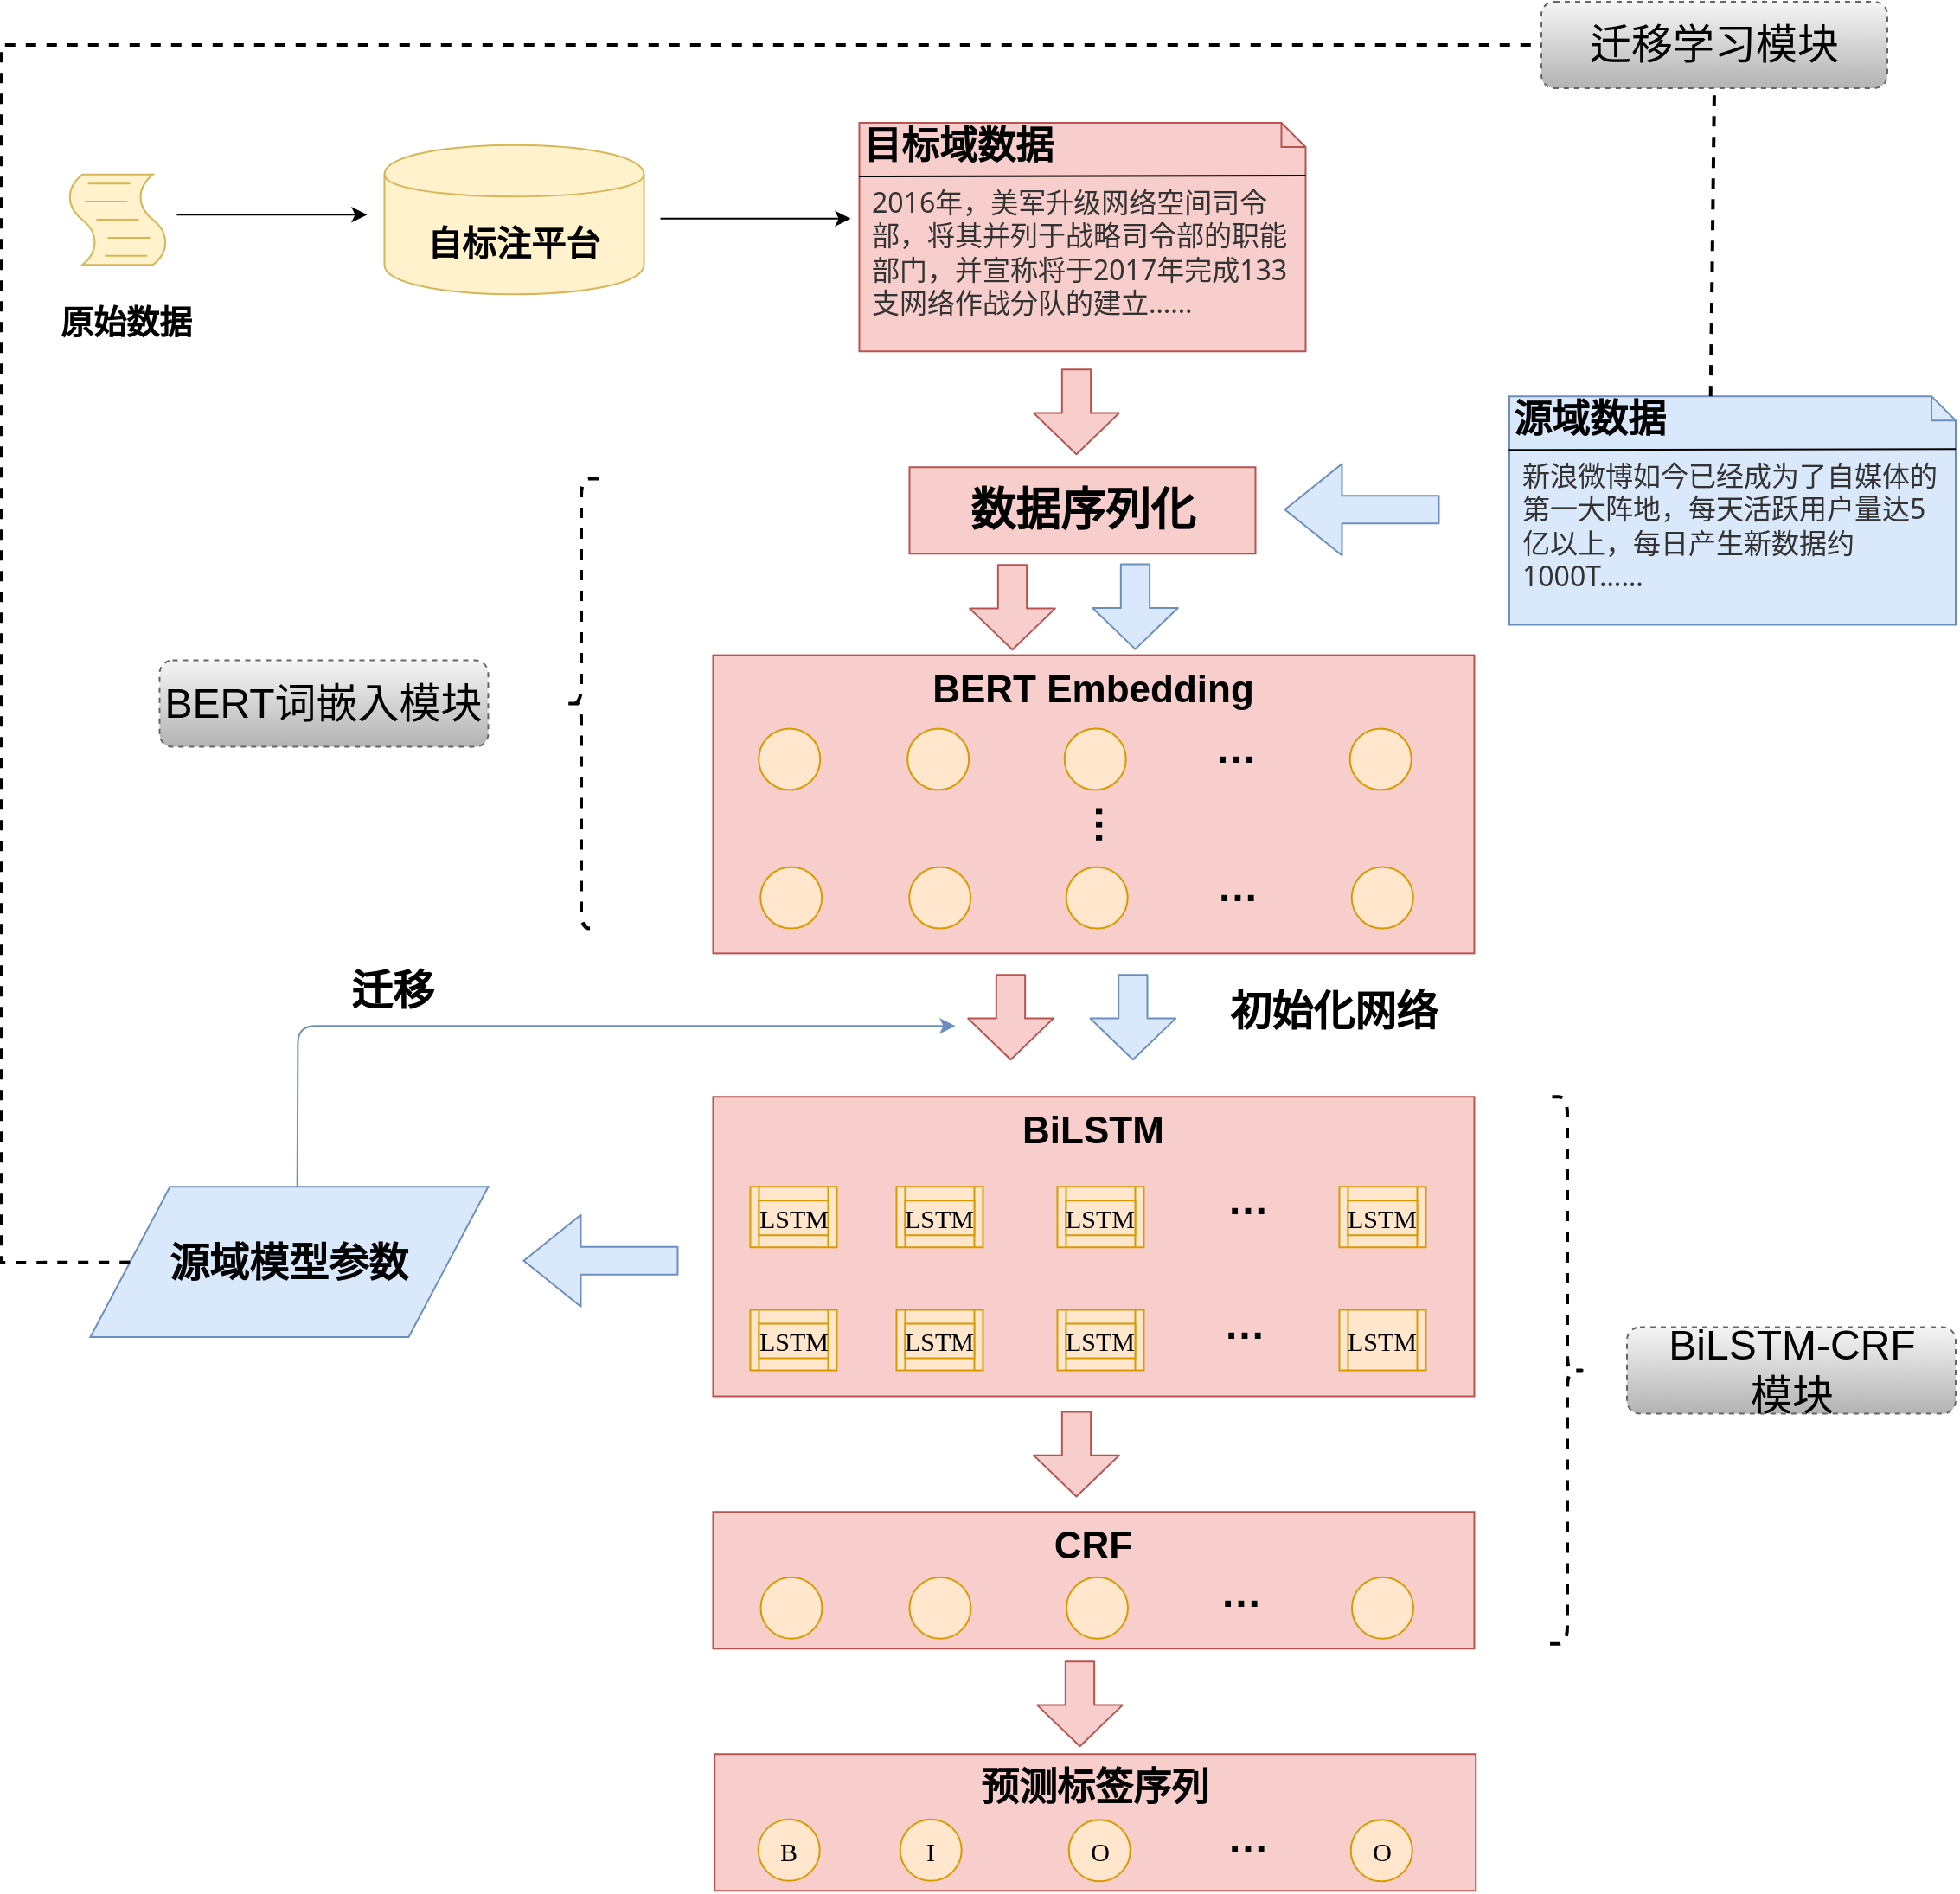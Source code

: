 <mxfile version="13.7.1" type="github">
  <diagram id="_dh3uFdQdFFy7gmEmrhb" name="第 1 页">
    <mxGraphModel dx="2318" dy="1227" grid="1" gridSize="10" guides="1" tooltips="1" connect="1" arrows="1" fold="1" page="1" pageScale="1" pageWidth="1150" pageHeight="1150" math="0" shadow="0">
      <root>
        <mxCell id="0" />
        <mxCell id="1" parent="0" />
        <mxCell id="FxIcAEctN6eVur0ZjvxM-1" value="BiLSTM" style="rounded=0;whiteSpace=wrap;html=1;fontSize=22;verticalAlign=top;fillColor=#f8cecc;strokeColor=#b85450;fontStyle=1" vertex="1" parent="1">
          <mxGeometry x="421.24" y="640.13" width="440" height="173.12" as="geometry" />
        </mxCell>
        <mxCell id="FxIcAEctN6eVur0ZjvxM-2" value="" style="shape=mxgraph.bpmn.script_task;html=1;outlineConnect=0;fillColor=#fff2cc;strokeColor=#d6b656;" vertex="1" parent="1">
          <mxGeometry x="47" y="106.88" width="60" height="52.25" as="geometry" />
        </mxCell>
        <mxCell id="FxIcAEctN6eVur0ZjvxM-3" value="CRF" style="rounded=0;whiteSpace=wrap;html=1;fontSize=22;verticalAlign=top;fillColor=#f8cecc;strokeColor=#b85450;fontStyle=1" vertex="1" parent="1">
          <mxGeometry x="421.24" y="880.13" width="440" height="79" as="geometry" />
        </mxCell>
        <mxCell id="FxIcAEctN6eVur0ZjvxM-4" value="" style="shape=process;whiteSpace=wrap;html=1;backgroundOutline=1;labelBackgroundColor=none;fontFamily=Georgia;fontSize=20;fillColor=#ffe6cc;strokeColor=#d79b00;" vertex="1" parent="1">
          <mxGeometry x="442.74" y="763.25" width="50" height="35" as="geometry" />
        </mxCell>
        <mxCell id="FxIcAEctN6eVur0ZjvxM-5" value="LSTM" style="text;html=1;strokeColor=#d79b00;fillColor=#ffe6cc;align=center;verticalAlign=middle;whiteSpace=wrap;rounded=0;labelBackgroundColor=none;fontFamily=Georgia;fontSize=15;" vertex="1" parent="1">
          <mxGeometry x="447.74" y="771.25" width="40" height="20" as="geometry" />
        </mxCell>
        <mxCell id="FxIcAEctN6eVur0ZjvxM-6" value="" style="shape=process;whiteSpace=wrap;html=1;backgroundOutline=1;labelBackgroundColor=none;fontFamily=Georgia;fontSize=20;fillColor=#ffe6cc;strokeColor=#d79b00;" vertex="1" parent="1">
          <mxGeometry x="442.74" y="692.13" width="50" height="35" as="geometry" />
        </mxCell>
        <mxCell id="FxIcAEctN6eVur0ZjvxM-7" value="LSTM" style="text;html=1;strokeColor=#d79b00;fillColor=#ffe6cc;align=center;verticalAlign=middle;whiteSpace=wrap;rounded=0;labelBackgroundColor=none;fontFamily=Georgia;fontSize=15;" vertex="1" parent="1">
          <mxGeometry x="447.74" y="700.13" width="40" height="20" as="geometry" />
        </mxCell>
        <mxCell id="FxIcAEctN6eVur0ZjvxM-8" value="" style="shape=process;whiteSpace=wrap;html=1;backgroundOutline=1;labelBackgroundColor=none;fontFamily=Georgia;fontSize=20;fillColor=#ffe6cc;strokeColor=#d79b00;" vertex="1" parent="1">
          <mxGeometry x="527.24" y="763.25" width="50" height="35" as="geometry" />
        </mxCell>
        <mxCell id="FxIcAEctN6eVur0ZjvxM-9" value="LSTM" style="text;html=1;strokeColor=#d79b00;fillColor=#ffe6cc;align=center;verticalAlign=middle;whiteSpace=wrap;rounded=0;labelBackgroundColor=none;fontFamily=Georgia;fontSize=15;" vertex="1" parent="1">
          <mxGeometry x="532.24" y="771.25" width="40" height="20" as="geometry" />
        </mxCell>
        <mxCell id="FxIcAEctN6eVur0ZjvxM-10" value="" style="shape=process;whiteSpace=wrap;html=1;backgroundOutline=1;labelBackgroundColor=none;fontFamily=Georgia;fontSize=20;fillColor=#ffe6cc;strokeColor=#d79b00;" vertex="1" parent="1">
          <mxGeometry x="527.24" y="692.13" width="50" height="35" as="geometry" />
        </mxCell>
        <mxCell id="FxIcAEctN6eVur0ZjvxM-11" value="LSTM" style="text;html=1;strokeColor=#d79b00;fillColor=#ffe6cc;align=center;verticalAlign=middle;whiteSpace=wrap;rounded=0;labelBackgroundColor=none;fontFamily=Georgia;fontSize=15;" vertex="1" parent="1">
          <mxGeometry x="532.24" y="700.13" width="40" height="20" as="geometry" />
        </mxCell>
        <mxCell id="FxIcAEctN6eVur0ZjvxM-12" value="" style="shape=process;whiteSpace=wrap;html=1;backgroundOutline=1;labelBackgroundColor=none;fontFamily=Georgia;fontSize=20;fillColor=#ffe6cc;strokeColor=#d79b00;" vertex="1" parent="1">
          <mxGeometry x="620.24" y="763.25" width="50" height="35" as="geometry" />
        </mxCell>
        <mxCell id="FxIcAEctN6eVur0ZjvxM-13" value="LSTM" style="text;html=1;strokeColor=#d79b00;fillColor=#ffe6cc;align=center;verticalAlign=middle;whiteSpace=wrap;rounded=0;labelBackgroundColor=none;fontFamily=Georgia;fontSize=15;" vertex="1" parent="1">
          <mxGeometry x="625.24" y="771.25" width="40" height="20" as="geometry" />
        </mxCell>
        <mxCell id="FxIcAEctN6eVur0ZjvxM-14" value="" style="shape=process;whiteSpace=wrap;html=1;backgroundOutline=1;labelBackgroundColor=none;fontFamily=Georgia;fontSize=20;fillColor=#ffe6cc;strokeColor=#d79b00;" vertex="1" parent="1">
          <mxGeometry x="620.24" y="692.13" width="50" height="35" as="geometry" />
        </mxCell>
        <mxCell id="FxIcAEctN6eVur0ZjvxM-15" value="LSTM" style="text;html=1;strokeColor=#d79b00;fillColor=#ffe6cc;align=center;verticalAlign=middle;whiteSpace=wrap;rounded=0;labelBackgroundColor=none;fontFamily=Georgia;fontSize=15;" vertex="1" parent="1">
          <mxGeometry x="625.24" y="700.13" width="40" height="20" as="geometry" />
        </mxCell>
        <mxCell id="FxIcAEctN6eVur0ZjvxM-16" value="" style="shape=process;whiteSpace=wrap;html=1;backgroundOutline=1;labelBackgroundColor=none;fontFamily=Georgia;fontSize=20;fillColor=#ffe6cc;strokeColor=#d79b00;" vertex="1" parent="1">
          <mxGeometry x="783.24" y="763.25" width="50" height="35" as="geometry" />
        </mxCell>
        <mxCell id="FxIcAEctN6eVur0ZjvxM-17" value="LSTM" style="text;html=1;strokeColor=none;fillColor=none;align=center;verticalAlign=middle;whiteSpace=wrap;rounded=0;labelBackgroundColor=none;fontFamily=Georgia;fontSize=15;" vertex="1" parent="1">
          <mxGeometry x="788.24" y="771.25" width="40" height="20" as="geometry" />
        </mxCell>
        <mxCell id="FxIcAEctN6eVur0ZjvxM-18" value="" style="shape=process;whiteSpace=wrap;html=1;backgroundOutline=1;labelBackgroundColor=none;fontFamily=Georgia;fontSize=20;fillColor=#ffe6cc;strokeColor=#d79b00;" vertex="1" parent="1">
          <mxGeometry x="783.24" y="692.13" width="50" height="35" as="geometry" />
        </mxCell>
        <mxCell id="FxIcAEctN6eVur0ZjvxM-19" value="LSTM" style="text;html=1;strokeColor=#d79b00;fillColor=#ffe6cc;align=center;verticalAlign=middle;whiteSpace=wrap;rounded=0;labelBackgroundColor=none;fontFamily=Georgia;fontSize=15;" vertex="1" parent="1">
          <mxGeometry x="788.24" y="700.13" width="40" height="20" as="geometry" />
        </mxCell>
        <mxCell id="FxIcAEctN6eVur0ZjvxM-20" value="…" style="text;strokeColor=none;fillColor=none;html=1;fontSize=24;fontStyle=1;verticalAlign=middle;align=center;labelBackgroundColor=none;" vertex="1" parent="1">
          <mxGeometry x="677.74" y="752.25" width="100" height="40" as="geometry" />
        </mxCell>
        <mxCell id="FxIcAEctN6eVur0ZjvxM-21" value="…" style="text;strokeColor=none;fillColor=none;html=1;fontSize=24;fontStyle=1;verticalAlign=middle;align=center;labelBackgroundColor=none;" vertex="1" parent="1">
          <mxGeometry x="679.74" y="680.13" width="100" height="40" as="geometry" />
        </mxCell>
        <mxCell id="FxIcAEctN6eVur0ZjvxM-22" value="预测标签序列" style="rounded=0;whiteSpace=wrap;html=1;fontSize=22;verticalAlign=top;fillColor=#f8cecc;strokeColor=#b85450;fontStyle=1" vertex="1" parent="1">
          <mxGeometry x="422.11" y="1020.13" width="440" height="79" as="geometry" />
        </mxCell>
        <mxCell id="FxIcAEctN6eVur0ZjvxM-23" value="" style="ellipse;whiteSpace=wrap;html=1;aspect=fixed;labelBackgroundColor=none;fontFamily=Georgia;fontSize=15;fillColor=#ffe6cc;strokeColor=#d79b00;" vertex="1" parent="1">
          <mxGeometry x="447.36" y="1057.88" width="35.5" height="35.5" as="geometry" />
        </mxCell>
        <mxCell id="FxIcAEctN6eVur0ZjvxM-24" value="B" style="text;html=1;strokeColor=none;fillColor=none;align=center;verticalAlign=middle;whiteSpace=wrap;rounded=0;labelBackgroundColor=none;fontFamily=Georgia;fontSize=15;" vertex="1" parent="1">
          <mxGeometry x="445.11" y="1066.13" width="40" height="20" as="geometry" />
        </mxCell>
        <mxCell id="FxIcAEctN6eVur0ZjvxM-25" value="" style="ellipse;whiteSpace=wrap;html=1;aspect=fixed;labelBackgroundColor=none;fontFamily=Georgia;fontSize=15;fillColor=#ffe6cc;strokeColor=#d79b00;" vertex="1" parent="1">
          <mxGeometry x="529.36" y="1057.88" width="35.5" height="35.5" as="geometry" />
        </mxCell>
        <mxCell id="FxIcAEctN6eVur0ZjvxM-26" value="I" style="text;html=1;strokeColor=none;fillColor=none;align=center;verticalAlign=middle;whiteSpace=wrap;rounded=0;labelBackgroundColor=none;fontFamily=Georgia;fontSize=15;" vertex="1" parent="1">
          <mxGeometry x="527.11" y="1066.13" width="40" height="20" as="geometry" />
        </mxCell>
        <mxCell id="FxIcAEctN6eVur0ZjvxM-27" value="" style="ellipse;whiteSpace=wrap;html=1;aspect=fixed;labelBackgroundColor=none;fontFamily=Georgia;fontSize=15;fillColor=#ffe6cc;strokeColor=#d79b00;" vertex="1" parent="1">
          <mxGeometry x="626.86" y="1058.13" width="35.5" height="35.5" as="geometry" />
        </mxCell>
        <mxCell id="FxIcAEctN6eVur0ZjvxM-28" value="O" style="text;html=1;strokeColor=none;fillColor=none;align=center;verticalAlign=middle;whiteSpace=wrap;rounded=0;labelBackgroundColor=none;fontFamily=Georgia;fontSize=15;" vertex="1" parent="1">
          <mxGeometry x="624.61" y="1066.38" width="40" height="20" as="geometry" />
        </mxCell>
        <mxCell id="FxIcAEctN6eVur0ZjvxM-29" value="" style="ellipse;whiteSpace=wrap;html=1;aspect=fixed;labelBackgroundColor=none;fontFamily=Georgia;fontSize=15;fillColor=#ffe6cc;strokeColor=#d79b00;" vertex="1" parent="1">
          <mxGeometry x="789.86" y="1058.13" width="35.5" height="35.5" as="geometry" />
        </mxCell>
        <mxCell id="FxIcAEctN6eVur0ZjvxM-30" value="O" style="text;html=1;strokeColor=none;fillColor=none;align=center;verticalAlign=middle;whiteSpace=wrap;rounded=0;labelBackgroundColor=none;fontFamily=Georgia;fontSize=15;" vertex="1" parent="1">
          <mxGeometry x="787.61" y="1066.38" width="40" height="20" as="geometry" />
        </mxCell>
        <mxCell id="FxIcAEctN6eVur0ZjvxM-31" value="自标注平台" style="shape=cylinder;whiteSpace=wrap;html=1;boundedLbl=1;backgroundOutline=1;labelBackgroundColor=none;fontFamily=Georgia;fontSize=20;fontStyle=1;fillColor=#fff2cc;strokeColor=#d6b656;" vertex="1" parent="1">
          <mxGeometry x="231.24" y="89.88" width="150" height="86.25" as="geometry" />
        </mxCell>
        <mxCell id="FxIcAEctN6eVur0ZjvxM-32" value="…" style="text;strokeColor=none;fillColor=none;html=1;fontSize=24;fontStyle=1;verticalAlign=middle;align=center;labelBackgroundColor=none;" vertex="1" parent="1">
          <mxGeometry x="679.61" y="1048.63" width="100" height="40" as="geometry" />
        </mxCell>
        <mxCell id="FxIcAEctN6eVur0ZjvxM-33" value="…" style="text;strokeColor=none;fillColor=none;html=1;fontSize=24;fontStyle=1;verticalAlign=middle;align=center;labelBackgroundColor=none;" vertex="1" parent="1">
          <mxGeometry x="675.74" y="907.13" width="100" height="40" as="geometry" />
        </mxCell>
        <mxCell id="FxIcAEctN6eVur0ZjvxM-34" value="数据序列化" style="rounded=0;whiteSpace=wrap;html=1;strokeWidth=1;fontSize=26;fillColor=#f8cecc;strokeColor=#b85450;fontStyle=1" vertex="1" parent="1">
          <mxGeometry x="534.74" y="276.13" width="200" height="50" as="geometry" />
        </mxCell>
        <mxCell id="FxIcAEctN6eVur0ZjvxM-35" value="BERT Embedding" style="rounded=0;whiteSpace=wrap;html=1;strokeWidth=1;fontSize=22;verticalAlign=top;fillColor=#f8cecc;strokeColor=#b85450;fontStyle=1" vertex="1" parent="1">
          <mxGeometry x="421.24" y="384.81" width="440" height="172.38" as="geometry" />
        </mxCell>
        <mxCell id="FxIcAEctN6eVur0ZjvxM-36" value="" style="ellipse;whiteSpace=wrap;html=1;aspect=fixed;labelBackgroundColor=none;fontFamily=Georgia;fontSize=15;fillColor=#ffe6cc;strokeColor=#d79b00;" vertex="1" parent="1">
          <mxGeometry x="448.74" y="917.88" width="35.5" height="35.5" as="geometry" />
        </mxCell>
        <mxCell id="FxIcAEctN6eVur0ZjvxM-37" value="" style="ellipse;whiteSpace=wrap;html=1;aspect=fixed;labelBackgroundColor=none;fontFamily=Georgia;fontSize=15;fillColor=#ffe6cc;strokeColor=#d79b00;" vertex="1" parent="1">
          <mxGeometry x="534.74" y="917.88" width="35.5" height="35.5" as="geometry" />
        </mxCell>
        <mxCell id="FxIcAEctN6eVur0ZjvxM-38" value="" style="ellipse;whiteSpace=wrap;html=1;aspect=fixed;labelBackgroundColor=none;fontFamily=Georgia;fontSize=15;fillColor=#ffe6cc;strokeColor=#d79b00;" vertex="1" parent="1">
          <mxGeometry x="625.49" y="917.88" width="35.5" height="35.5" as="geometry" />
        </mxCell>
        <mxCell id="FxIcAEctN6eVur0ZjvxM-39" value="" style="ellipse;whiteSpace=wrap;html=1;aspect=fixed;labelBackgroundColor=none;fontFamily=Georgia;fontSize=15;fillColor=#ffe6cc;strokeColor=#d79b00;" vertex="1" parent="1">
          <mxGeometry x="790.49" y="917.88" width="35.5" height="35.5" as="geometry" />
        </mxCell>
        <mxCell id="FxIcAEctN6eVur0ZjvxM-40" value="" style="ellipse;whiteSpace=wrap;html=1;aspect=fixed;labelBackgroundColor=none;fontFamily=Georgia;fontSize=15;fillColor=#ffe6cc;strokeColor=#d79b00;" vertex="1" parent="1">
          <mxGeometry x="447.61" y="427.19" width="35.5" height="35.5" as="geometry" />
        </mxCell>
        <mxCell id="FxIcAEctN6eVur0ZjvxM-41" value="" style="ellipse;whiteSpace=wrap;html=1;aspect=fixed;labelBackgroundColor=none;fontFamily=Georgia;fontSize=15;fillColor=#ffe6cc;strokeColor=#d79b00;" vertex="1" parent="1">
          <mxGeometry x="533.61" y="427.19" width="35.5" height="35.5" as="geometry" />
        </mxCell>
        <mxCell id="FxIcAEctN6eVur0ZjvxM-42" value="" style="ellipse;whiteSpace=wrap;html=1;aspect=fixed;labelBackgroundColor=none;fontFamily=Georgia;fontSize=15;fillColor=#ffe6cc;strokeColor=#d79b00;" vertex="1" parent="1">
          <mxGeometry x="624.36" y="427.19" width="35.5" height="35.5" as="geometry" />
        </mxCell>
        <mxCell id="FxIcAEctN6eVur0ZjvxM-43" value="" style="ellipse;whiteSpace=wrap;html=1;aspect=fixed;labelBackgroundColor=none;fontFamily=Georgia;fontSize=15;fillColor=#ffe6cc;strokeColor=#d79b00;" vertex="1" parent="1">
          <mxGeometry x="789.36" y="427.19" width="35.5" height="35.5" as="geometry" />
        </mxCell>
        <mxCell id="FxIcAEctN6eVur0ZjvxM-44" value="…" style="text;strokeColor=none;fillColor=none;html=1;fontSize=24;fontStyle=1;verticalAlign=middle;align=center;labelBackgroundColor=none;" vertex="1" parent="1">
          <mxGeometry x="672.74" y="418.94" width="100" height="40" as="geometry" />
        </mxCell>
        <mxCell id="FxIcAEctN6eVur0ZjvxM-45" value="…" style="text;strokeColor=none;fillColor=none;html=1;fontSize=24;fontStyle=1;verticalAlign=middle;align=center;labelBackgroundColor=none;rotation=90;" vertex="1" parent="1">
          <mxGeometry x="613.74" y="462.31" width="73" height="40" as="geometry" />
        </mxCell>
        <mxCell id="FxIcAEctN6eVur0ZjvxM-46" value="" style="ellipse;whiteSpace=wrap;html=1;aspect=fixed;labelBackgroundColor=none;fontFamily=Georgia;fontSize=15;fillColor=#ffe6cc;strokeColor=#d79b00;" vertex="1" parent="1">
          <mxGeometry x="790.36" y="507.31" width="35.5" height="35.5" as="geometry" />
        </mxCell>
        <mxCell id="FxIcAEctN6eVur0ZjvxM-47" value="" style="ellipse;whiteSpace=wrap;html=1;aspect=fixed;labelBackgroundColor=none;fontFamily=Georgia;fontSize=15;fillColor=#ffe6cc;strokeColor=#d79b00;" vertex="1" parent="1">
          <mxGeometry x="534.61" y="507.31" width="35.5" height="35.5" as="geometry" />
        </mxCell>
        <mxCell id="FxIcAEctN6eVur0ZjvxM-48" value="" style="ellipse;whiteSpace=wrap;html=1;aspect=fixed;labelBackgroundColor=none;fontFamily=Georgia;fontSize=15;fillColor=#ffe6cc;strokeColor=#d79b00;" vertex="1" parent="1">
          <mxGeometry x="625.36" y="507.31" width="35.5" height="35.5" as="geometry" />
        </mxCell>
        <mxCell id="FxIcAEctN6eVur0ZjvxM-49" value="" style="ellipse;whiteSpace=wrap;html=1;aspect=fixed;labelBackgroundColor=none;fontFamily=Georgia;fontSize=15;fillColor=#ffe6cc;strokeColor=#d79b00;" vertex="1" parent="1">
          <mxGeometry x="448.61" y="507.31" width="35.5" height="35.5" as="geometry" />
        </mxCell>
        <mxCell id="FxIcAEctN6eVur0ZjvxM-50" value="…" style="text;strokeColor=none;fillColor=none;html=1;fontSize=24;fontStyle=1;verticalAlign=middle;align=center;labelBackgroundColor=none;" vertex="1" parent="1">
          <mxGeometry x="673.74" y="499.31" width="100" height="40" as="geometry" />
        </mxCell>
        <mxCell id="FxIcAEctN6eVur0ZjvxM-51" value="目标域数据" style="shape=note;whiteSpace=wrap;html=1;size=14;verticalAlign=top;align=left;spacingTop=-6;strokeWidth=1;fontSize=22;fillColor=#f8cecc;strokeColor=#b85450;fontStyle=1" vertex="1" parent="1">
          <mxGeometry x="505.74" y="77" width="258" height="132.13" as="geometry" />
        </mxCell>
        <mxCell id="FxIcAEctN6eVur0ZjvxM-52" value="" style="endArrow=none;html=1;fontSize=22;exitX=-0.001;exitY=0.235;exitDx=0;exitDy=0;exitPerimeter=0;entryX=1;entryY=0.231;entryDx=0;entryDy=0;entryPerimeter=0;" edge="1" parent="1" source="FxIcAEctN6eVur0ZjvxM-51" target="FxIcAEctN6eVur0ZjvxM-51">
          <mxGeometry width="50" height="50" relative="1" as="geometry">
            <mxPoint x="561.24" y="169.13" as="sourcePoint" />
            <mxPoint x="761.24" y="104.13" as="targetPoint" />
          </mxGeometry>
        </mxCell>
        <mxCell id="FxIcAEctN6eVur0ZjvxM-53" value="&lt;span style=&quot;color: rgb(51, 51, 51); font-family: &amp;quot;segoe ui&amp;quot;, &amp;quot;lucida grande&amp;quot;, helvetica, arial, &amp;quot;microsoft yahei&amp;quot;, freesans, arimo, &amp;quot;droid sans&amp;quot;, &amp;quot;wenquanyi micro hei&amp;quot;, &amp;quot;hiragino sans gb&amp;quot;, &amp;quot;hiragino sans gb w3&amp;quot;, arial, sans-serif; font-size: 16px; text-indent: 32px;&quot;&gt;2016年，美军升级网络空间司令部，将其并列于战略司令部的职能部门，并宣称将于2017年完成133支网络作战分队的建立……&lt;/span&gt;" style="text;html=1;strokeColor=none;fillColor=none;align=left;verticalAlign=middle;whiteSpace=wrap;rounded=0;fontSize=16;" vertex="1" parent="1">
          <mxGeometry x="511.24" y="110.88" width="250" height="82.25" as="geometry" />
        </mxCell>
        <mxCell id="FxIcAEctN6eVur0ZjvxM-54" value="&lt;b&gt;源域数据&lt;/b&gt;" style="shape=note;whiteSpace=wrap;html=1;size=14;verticalAlign=top;align=left;spacingTop=-6;strokeWidth=1;fontSize=22;fillColor=#dae8fc;strokeColor=#6c8ebf;" vertex="1" parent="1">
          <mxGeometry x="881.5" y="235.07" width="258" height="132.13" as="geometry" />
        </mxCell>
        <mxCell id="FxIcAEctN6eVur0ZjvxM-55" value="" style="endArrow=none;html=1;fontSize=22;exitX=-0.001;exitY=0.235;exitDx=0;exitDy=0;exitPerimeter=0;entryX=1;entryY=0.231;entryDx=0;entryDy=0;entryPerimeter=0;" edge="1" parent="1" source="FxIcAEctN6eVur0ZjvxM-54" target="FxIcAEctN6eVur0ZjvxM-54">
          <mxGeometry width="50" height="50" relative="1" as="geometry">
            <mxPoint x="937" y="327.2" as="sourcePoint" />
            <mxPoint x="1137" y="262.2" as="targetPoint" />
          </mxGeometry>
        </mxCell>
        <mxCell id="FxIcAEctN6eVur0ZjvxM-56" value="&lt;span style=&quot;color: rgb(51 , 51 , 51) ; font-family: &amp;#34;segoe ui&amp;#34; , &amp;#34;lucida grande&amp;#34; , &amp;#34;helvetica&amp;#34; , &amp;#34;arial&amp;#34; , &amp;#34;microsoft yahei&amp;#34; , &amp;#34;freesans&amp;#34; , &amp;#34;arimo&amp;#34; , &amp;#34;droid sans&amp;#34; , &amp;#34;wenquanyi micro hei&amp;#34; , &amp;#34;hiragino sans gb&amp;#34; , &amp;#34;hiragino sans gb w3&amp;#34; , &amp;#34;arial&amp;#34; , sans-serif ; font-size: 16px ; text-indent: 32px&quot;&gt;新浪微博如今已经成为了自媒体的第一大阵地，每天活跃用户量达5亿以上，每日产生新数据约1000T……&lt;/span&gt;" style="text;html=1;strokeColor=none;fillColor=none;align=left;verticalAlign=middle;whiteSpace=wrap;rounded=0;fontSize=16;" vertex="1" parent="1">
          <mxGeometry x="887" y="268.95" width="250" height="82.25" as="geometry" />
        </mxCell>
        <mxCell id="FxIcAEctN6eVur0ZjvxM-57" value="源域模型参数" style="shape=parallelogram;perimeter=parallelogramPerimeter;whiteSpace=wrap;html=1;strokeWidth=1;fontSize=23;fontStyle=1;fillColor=#dae8fc;strokeColor=#6c8ebf;" vertex="1" parent="1">
          <mxGeometry x="61.24" y="692.13" width="230" height="86.88" as="geometry" />
        </mxCell>
        <mxCell id="FxIcAEctN6eVur0ZjvxM-58" value="" style="endArrow=classic;html=1;fontSize=23;" edge="1" parent="1">
          <mxGeometry width="50" height="50" relative="1" as="geometry">
            <mxPoint x="111.24" y="130.13" as="sourcePoint" />
            <mxPoint x="221.24" y="130.13" as="targetPoint" />
          </mxGeometry>
        </mxCell>
        <mxCell id="FxIcAEctN6eVur0ZjvxM-59" value="" style="endArrow=classic;html=1;fontSize=23;" edge="1" parent="1">
          <mxGeometry width="50" height="50" relative="1" as="geometry">
            <mxPoint x="390.74" y="132.42" as="sourcePoint" />
            <mxPoint x="500.74" y="132.42" as="targetPoint" />
          </mxGeometry>
        </mxCell>
        <mxCell id="FxIcAEctN6eVur0ZjvxM-60" value="原始数据" style="text;html=1;strokeColor=none;fillColor=none;align=center;verticalAlign=middle;whiteSpace=wrap;rounded=0;fontSize=19;fontStyle=1" vertex="1" parent="1">
          <mxGeometry x="40" y="176.13" width="84" height="33" as="geometry" />
        </mxCell>
        <mxCell id="FxIcAEctN6eVur0ZjvxM-61" value="" style="shape=flexArrow;endArrow=classic;html=1;fontSize=19;endWidth=31.667;endSize=7.608;width=16.667;fillColor=#f8cecc;strokeColor=#b85450;" edge="1" parent="1">
          <mxGeometry width="50" height="50" relative="1" as="geometry">
            <mxPoint x="631.24" y="219.13" as="sourcePoint" />
            <mxPoint x="631.24" y="269.13" as="targetPoint" />
          </mxGeometry>
        </mxCell>
        <mxCell id="FxIcAEctN6eVur0ZjvxM-62" value="" style="shape=flexArrow;endArrow=classic;html=1;fontSize=19;endWidth=31.667;endSize=7.608;width=16.667;fillColor=#dae8fc;strokeColor=#6c8ebf;" edge="1" parent="1">
          <mxGeometry width="50" height="50" relative="1" as="geometry">
            <mxPoint x="665.24" y="331.81" as="sourcePoint" />
            <mxPoint x="665.24" y="381.81" as="targetPoint" />
          </mxGeometry>
        </mxCell>
        <mxCell id="FxIcAEctN6eVur0ZjvxM-63" value="" style="shape=flexArrow;endArrow=classic;html=1;fontSize=19;endWidth=31.667;endSize=7.608;width=16.667;fillColor=#f8cecc;strokeColor=#b85450;" edge="1" parent="1">
          <mxGeometry width="50" height="50" relative="1" as="geometry">
            <mxPoint x="593.24" y="569.13" as="sourcePoint" />
            <mxPoint x="593.24" y="619.13" as="targetPoint" />
          </mxGeometry>
        </mxCell>
        <mxCell id="FxIcAEctN6eVur0ZjvxM-64" value="" style="shape=flexArrow;endArrow=classic;html=1;fontSize=19;endWidth=31.667;endSize=7.608;width=16.667;fillColor=#dae8fc;strokeColor=#6c8ebf;" edge="1" parent="1">
          <mxGeometry width="50" height="50" relative="1" as="geometry">
            <mxPoint x="663.92" y="569.13" as="sourcePoint" />
            <mxPoint x="663.92" y="619.13" as="targetPoint" />
          </mxGeometry>
        </mxCell>
        <mxCell id="FxIcAEctN6eVur0ZjvxM-65" value="" style="shape=flexArrow;endArrow=classic;html=1;fontSize=19;endWidth=31.667;endSize=7.608;width=16.667;fillColor=#f8cecc;strokeColor=#b85450;" edge="1" parent="1">
          <mxGeometry width="50" height="50" relative="1" as="geometry">
            <mxPoint x="594.24" y="332.13" as="sourcePoint" />
            <mxPoint x="594.24" y="382.13" as="targetPoint" />
          </mxGeometry>
        </mxCell>
        <mxCell id="FxIcAEctN6eVur0ZjvxM-66" value="" style="shape=flexArrow;endArrow=classic;html=1;fontSize=19;endWidth=31.667;endSize=7.608;width=16.667;fillColor=#f8cecc;strokeColor=#b85450;" edge="1" parent="1">
          <mxGeometry width="50" height="50" relative="1" as="geometry">
            <mxPoint x="631.24" y="821.75" as="sourcePoint" />
            <mxPoint x="631.24" y="871.75" as="targetPoint" />
          </mxGeometry>
        </mxCell>
        <mxCell id="FxIcAEctN6eVur0ZjvxM-67" value="" style="shape=flexArrow;endArrow=classic;html=1;fontSize=19;endWidth=31.667;endSize=7.608;width=16.667;fillColor=#f8cecc;strokeColor=#b85450;" edge="1" parent="1">
          <mxGeometry width="50" height="50" relative="1" as="geometry">
            <mxPoint x="633.24" y="966.13" as="sourcePoint" />
            <mxPoint x="633.24" y="1016.13" as="targetPoint" />
          </mxGeometry>
        </mxCell>
        <mxCell id="FxIcAEctN6eVur0ZjvxM-68" value="" style="shape=flexArrow;endArrow=classic;html=1;fontSize=19;endWidth=36;endSize=10.67;width=16;fillColor=#dae8fc;strokeColor=#6c8ebf;" edge="1" parent="1">
          <mxGeometry width="50" height="50" relative="1" as="geometry">
            <mxPoint x="841.24" y="300.64" as="sourcePoint" />
            <mxPoint x="751.24" y="300.64" as="targetPoint" />
          </mxGeometry>
        </mxCell>
        <mxCell id="FxIcAEctN6eVur0ZjvxM-69" value="" style="shape=flexArrow;endArrow=classic;html=1;fontSize=19;endWidth=36;endSize=10.67;width=16;fillColor=#dae8fc;strokeColor=#6c8ebf;" edge="1" parent="1">
          <mxGeometry width="50" height="50" relative="1" as="geometry">
            <mxPoint x="401.24" y="734.86" as="sourcePoint" />
            <mxPoint x="311.24" y="734.86" as="targetPoint" />
          </mxGeometry>
        </mxCell>
        <mxCell id="FxIcAEctN6eVur0ZjvxM-70" value="" style="endArrow=classic;html=1;fontSize=19;exitX=0.52;exitY=0.003;exitDx=0;exitDy=0;exitPerimeter=0;fontColor=#66B2FF;fillColor=#dae8fc;strokeColor=#6c8ebf;" edge="1" parent="1" source="FxIcAEctN6eVur0ZjvxM-57">
          <mxGeometry width="50" height="50" relative="1" as="geometry">
            <mxPoint x="181.24" y="689.13" as="sourcePoint" />
            <mxPoint x="561.24" y="599.13" as="targetPoint" />
            <Array as="points">
              <mxPoint x="181.24" y="599.13" />
            </Array>
          </mxGeometry>
        </mxCell>
        <mxCell id="FxIcAEctN6eVur0ZjvxM-71" value="迁移" style="text;html=1;strokeColor=none;fillColor=none;align=center;verticalAlign=middle;whiteSpace=wrap;rounded=0;fontSize=24;fontStyle=1" vertex="1" parent="1">
          <mxGeometry x="181.24" y="569.13" width="110" height="20" as="geometry" />
        </mxCell>
        <mxCell id="FxIcAEctN6eVur0ZjvxM-72" value="初始化网络" style="text;html=1;strokeColor=none;fillColor=none;align=center;verticalAlign=middle;whiteSpace=wrap;rounded=0;fontSize=24;fontStyle=1" vertex="1" parent="1">
          <mxGeometry x="679.61" y="581.13" width="200" height="20" as="geometry" />
        </mxCell>
        <mxCell id="FxIcAEctN6eVur0ZjvxM-73" value="" style="shape=curlyBracket;whiteSpace=wrap;html=1;rounded=1;strokeWidth=2;fontSize=24;fontColor=#000000;dashed=1;" vertex="1" parent="1">
          <mxGeometry x="335" y="282.81" width="20" height="260" as="geometry" />
        </mxCell>
        <mxCell id="FxIcAEctN6eVur0ZjvxM-74" value="BERT词嵌入模块" style="rounded=1;whiteSpace=wrap;html=1;strokeWidth=1;fontSize=24;dashed=1;gradientColor=#b3b3b3;fillColor=#f5f5f5;strokeColor=#666666;" vertex="1" parent="1">
          <mxGeometry x="101.24" y="387.81" width="190" height="50" as="geometry" />
        </mxCell>
        <mxCell id="FxIcAEctN6eVur0ZjvxM-75" value="BiLSTM-CRF &lt;br&gt;模块" style="rounded=1;whiteSpace=wrap;html=1;strokeWidth=1;fontSize=24;dashed=1;gradientColor=#b3b3b3;fillColor=#f5f5f5;strokeColor=#666666;" vertex="1" parent="1">
          <mxGeometry x="949.5" y="773.26" width="190" height="50" as="geometry" />
        </mxCell>
        <mxCell id="FxIcAEctN6eVur0ZjvxM-76" value="" style="shape=curlyBracket;whiteSpace=wrap;html=1;rounded=1;strokeWidth=2;fontSize=24;fontColor=#000000;rotation=-180;dashed=1;" vertex="1" parent="1">
          <mxGeometry x="905" y="640.13" width="20" height="316.26" as="geometry" />
        </mxCell>
        <mxCell id="FxIcAEctN6eVur0ZjvxM-77" value="迁移学习模块" style="rounded=1;whiteSpace=wrap;html=1;strokeWidth=1;fontSize=24;dashed=1;gradientColor=#b3b3b3;fillColor=#f5f5f5;strokeColor=#666666;" vertex="1" parent="1">
          <mxGeometry x="900" y="7" width="200" height="50" as="geometry" />
        </mxCell>
        <mxCell id="FxIcAEctN6eVur0ZjvxM-78" value="" style="endArrow=none;html=1;fontSize=24;fontColor=#000000;rounded=0;strokeWidth=2;dashed=1;entryX=0;entryY=0.5;entryDx=0;entryDy=0;" edge="1" parent="1" source="FxIcAEctN6eVur0ZjvxM-57" target="FxIcAEctN6eVur0ZjvxM-77">
          <mxGeometry width="50" height="50" relative="1" as="geometry">
            <mxPoint x="10" y="717" as="sourcePoint" />
            <mxPoint x="940" y="527" as="targetPoint" />
            <Array as="points">
              <mxPoint x="10" y="736" />
              <mxPoint x="10" y="32" />
            </Array>
          </mxGeometry>
        </mxCell>
        <mxCell id="FxIcAEctN6eVur0ZjvxM-79" value="" style="endArrow=none;html=1;dashed=1;strokeColor=#000000;strokeWidth=2;fontSize=24;fontColor=#000000;entryX=0.5;entryY=1;entryDx=0;entryDy=0;exitX=0.451;exitY=0;exitDx=0;exitDy=0;exitPerimeter=0;" edge="1" parent="1" source="FxIcAEctN6eVur0ZjvxM-54" target="FxIcAEctN6eVur0ZjvxM-77">
          <mxGeometry width="50" height="50" relative="1" as="geometry">
            <mxPoint x="980" y="177" as="sourcePoint" />
            <mxPoint x="1030" y="127" as="targetPoint" />
          </mxGeometry>
        </mxCell>
      </root>
    </mxGraphModel>
  </diagram>
</mxfile>
